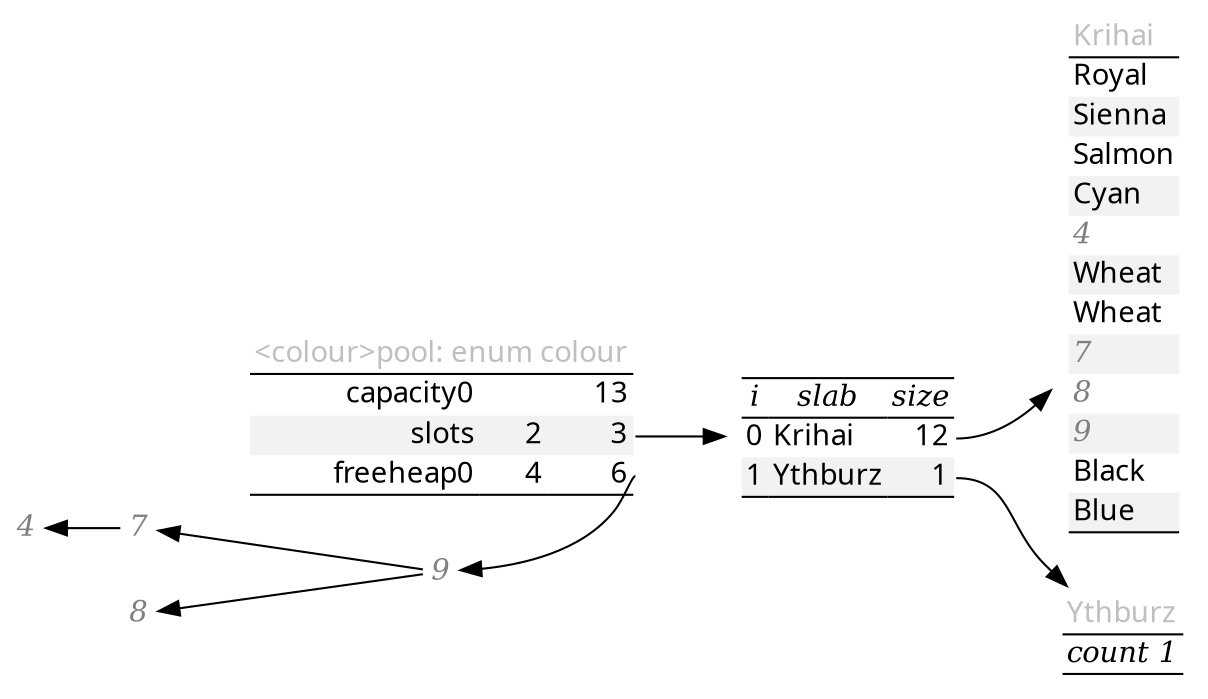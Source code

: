 digraph {
	graph [rankdir=LR, truecolor=true, bgcolor=transparent, fontname=modern];
	node [shape=none, fontname=modern];
	free0_0 [label=<<font color="Gray50"  face="Times-Italic">9</font>>, width=0, height=0, margin=0.05];
	free0_1 [label=<<font color="Gray50"  face="Times-Italic">7</font>>, width=0, height=0, margin=0.05];
	free0_1 -> free0_0 [dir=back];
	free0_2 [label=<<font color="Gray50"  face="Times-Italic">8</font>>, width=0, height=0, margin=0.05];
	free0_2 -> free0_0 [dir=back];
	free0_3 [label=<<font color="Gray50"  face="Times-Italic">4</font>>, width=0, height=0, margin=0.05];
	free0_3 -> free0_1 [dir=back];
	{rank=same; pool; free0_0; }
	pool:free -> free0_0;
	pool [label=<
<table border="0" cellspacing="0">
	<tr><td colspan="3" align="left"><font color="Grey75">&lt;colour&gt;pool: enum colour</font></td></tr>
	<hr/>
	<tr>
		<td border="0" align="right">capacity0</td>
		<td border="0">&#8205;</td>
		<td border="0" align="right">13</td>
	</tr>
	<tr>
		<td border="0" align="right" bgcolor="Gray95">slots</td>
		<td border="0" align="right" bgcolor="Gray95">2</td>
		<td port="slots" border="0" align="right" bgcolor="Gray95">3</td>
	</tr>
	<tr>
		<td border="0" align="right">freeheap0</td>
		<td border="0" align="right">4</td>
		<td port="free" border="0" align="right">6</td>
	</tr>
	<hr/>
	<tr><td></td></tr>
</table>>];
	pool:slots -> slots;
	slots [label = <
<table border="0" cellspacing="0">
	<tr><td></td></tr>
	<hr/>
	<tr>
		<td border="0"><font face="Times-Italic">i</font></td>
		<td border="0"><font face="Times-Italic">slab</font></td>
		<td border="0"><font face="Times-Italic">size</font></td>
	</tr>
	<hr/>
	<tr>
		<td align="right">0</td>
		<td align="left">Krihai</td>
		<td port="0" align="right">12</td>
	</tr>
	<tr>
		<td align="right" bgcolor="Grey95">1</td>
		<td align="left" bgcolor="Grey95">Ythburz</td>
		<td port="1" align="right" bgcolor="Grey95">1</td>
	</tr>
	<hr/>
	<tr><td></td></tr>
</table>>];
	slots:0 -> slab0;
	slab0 [label=<
<table border="0" cellspacing="0">
	<tr><td align="left"><font color="Gray75">Krihai</font></td></tr>
	<hr/>
	<tr><td port="0" align="left">Royal</td></tr>
	<tr><td port="1" align="left" bgcolor="Grey95">Sienna</td></tr>
	<tr><td port="2" align="left">Salmon</td></tr>
	<tr><td port="3" align="left" bgcolor="Grey95">Cyan</td></tr>
	<tr><td port="4" align="left"><font color="Gray50" face="Times-Italic">4</font></td></tr>
	<tr><td port="5" align="left" bgcolor="Grey95">Wheat</td></tr>
	<tr><td port="6" align="left">Wheat</td></tr>
	<tr><td port="7" align="left" bgcolor="Grey95"><font color="Gray50" face="Times-Italic">7</font></td></tr>
	<tr><td port="8" align="left"><font color="Gray50" face="Times-Italic">8</font></td></tr>
	<tr><td port="9" align="left" bgcolor="Grey95"><font color="Gray50" face="Times-Italic">9</font></td></tr>
	<tr><td port="10" align="left">Black</td></tr>
	<tr><td port="11" align="left" bgcolor="Grey95">Blue</td></tr>
	<hr/>
	<tr><td></td></tr>
</table>>];
	slots:1 -> slab1;
	slab1 [label=<
<table border="0" cellspacing="0">
	<tr><td align="left"><font color="Gray75">Ythburz</font></td></tr>
	<hr/>
	<tr><td align="left"><font face="Times-Italic">count 1</font></td></tr>
	<hr/>
	<tr><td></td></tr>
</table>>];
	node [fillcolour=red];
}
